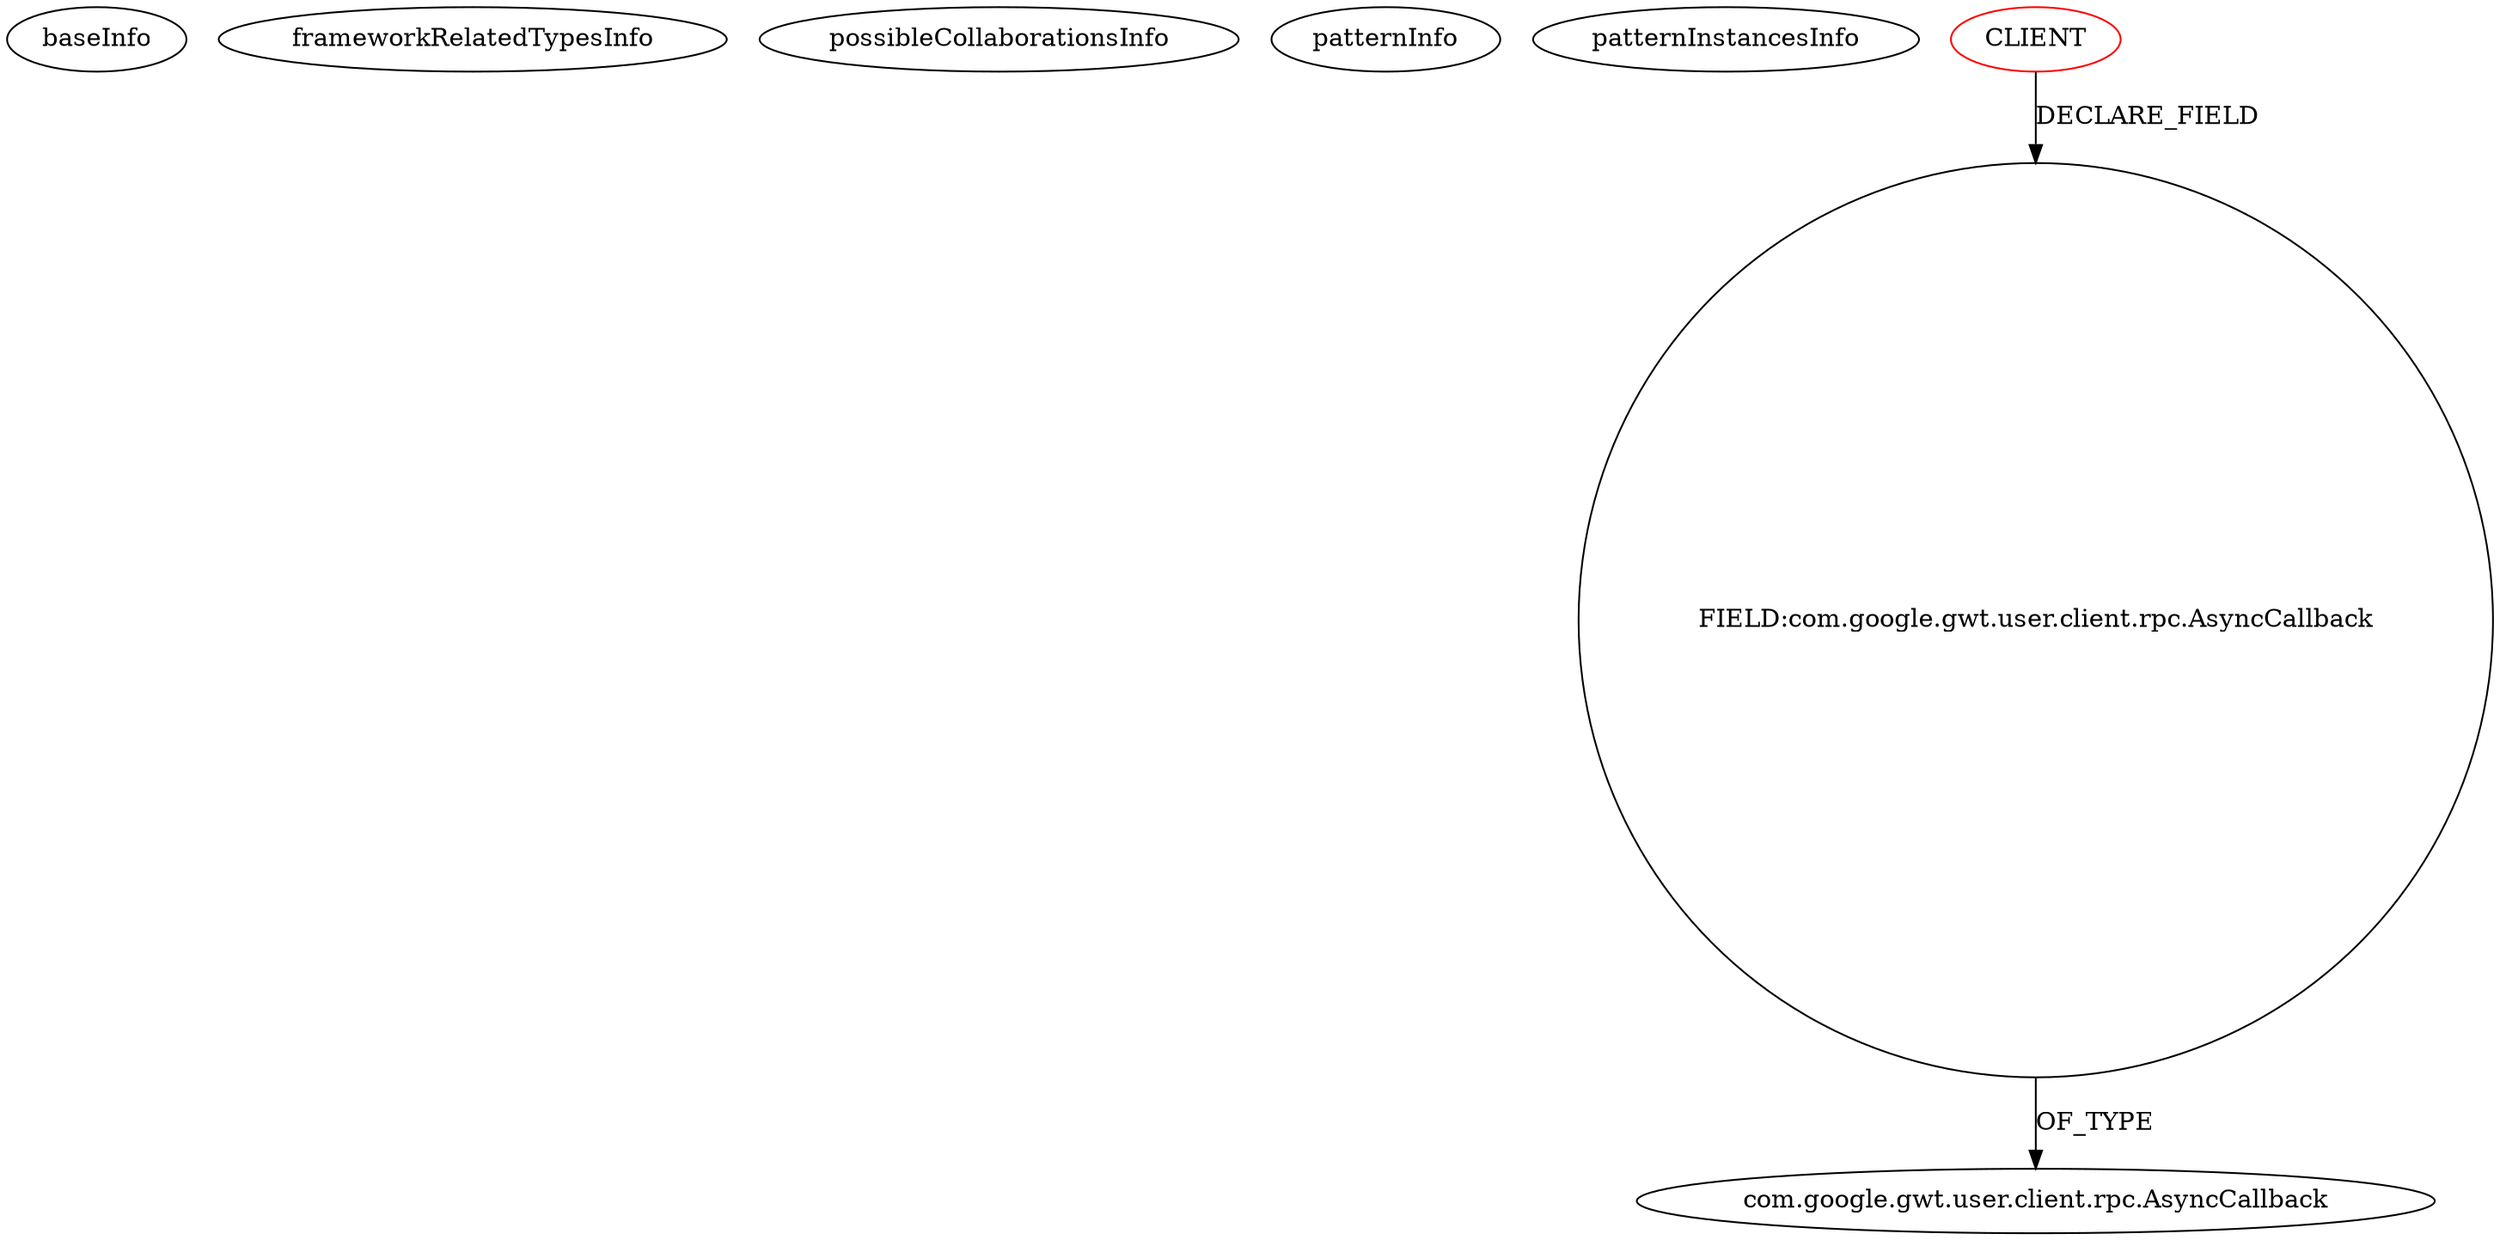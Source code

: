 digraph {
baseInfo[graphId=87,category="pattern",isAnonymous=false,possibleRelation=false]
frameworkRelatedTypesInfo[]
possibleCollaborationsInfo[]
patternInfo[frequency=3.0,patternRootClient=0]
patternInstancesInfo[0="Byclosure-json-rpc-gwt~/Byclosure-json-rpc-gwt/json-rpc-gwt-master/src/main/java/net/brownpig/jsonrpc/client/JSONRPCRequestCallback.java~JSONRPCRequestCallback~51",1="dissdoc-hellogwt~/dissdoc-hellogwt/hellogwt-master/src/main/java/com/hellogwt/client/HelloGWTWidget.java~HelloGWTWidget~1273",2="jerryvig-city-data~/jerryvig-city-data/city-data-master/src/com/mktneutral/citydata/client/CityData.java~CityData~3151"]
3[label="com.google.gwt.user.client.rpc.AsyncCallback",vertexType="FRAMEWORK_INTERFACE_TYPE",isFrameworkType=false]
2[label="FIELD:com.google.gwt.user.client.rpc.AsyncCallback",vertexType="FIELD_DECLARATION",isFrameworkType=false,shape=circle]
0[label="CLIENT",vertexType="ROOT_CLIENT_CLASS_DECLARATION",isFrameworkType=false,color=red]
0->2[label="DECLARE_FIELD"]
2->3[label="OF_TYPE"]
}
